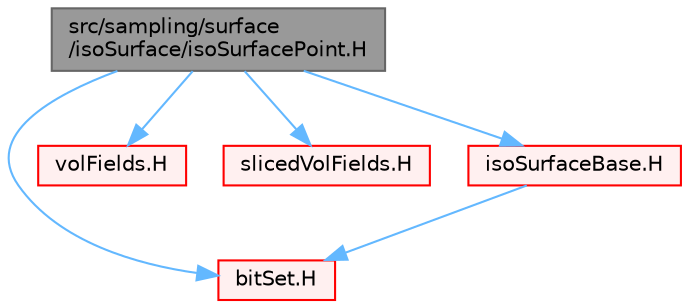 digraph "src/sampling/surface/isoSurface/isoSurfacePoint.H"
{
 // LATEX_PDF_SIZE
  bgcolor="transparent";
  edge [fontname=Helvetica,fontsize=10,labelfontname=Helvetica,labelfontsize=10];
  node [fontname=Helvetica,fontsize=10,shape=box,height=0.2,width=0.4];
  Node1 [id="Node000001",label="src/sampling/surface\l/isoSurface/isoSurfacePoint.H",height=0.2,width=0.4,color="gray40", fillcolor="grey60", style="filled", fontcolor="black",tooltip=" "];
  Node1 -> Node2 [id="edge1_Node000001_Node000002",color="steelblue1",style="solid",tooltip=" "];
  Node2 [id="Node000002",label="bitSet.H",height=0.2,width=0.4,color="red", fillcolor="#FFF0F0", style="filled",URL="$bitSet_8H.html",tooltip=" "];
  Node1 -> Node123 [id="edge2_Node000001_Node000123",color="steelblue1",style="solid",tooltip=" "];
  Node123 [id="Node000123",label="volFields.H",height=0.2,width=0.4,color="red", fillcolor="#FFF0F0", style="filled",URL="$volFields_8H.html",tooltip=" "];
  Node1 -> Node379 [id="edge3_Node000001_Node000379",color="steelblue1",style="solid",tooltip=" "];
  Node379 [id="Node000379",label="slicedVolFields.H",height=0.2,width=0.4,color="red", fillcolor="#FFF0F0", style="filled",URL="$slicedVolFields_8H.html",tooltip=" "];
  Node1 -> Node391 [id="edge4_Node000001_Node000391",color="steelblue1",style="solid",tooltip=" "];
  Node391 [id="Node000391",label="isoSurfaceBase.H",height=0.2,width=0.4,color="red", fillcolor="#FFF0F0", style="filled",URL="$isoSurfaceBase_8H.html",tooltip=" "];
  Node391 -> Node2 [id="edge5_Node000391_Node000002",color="steelblue1",style="solid",tooltip=" "];
}
